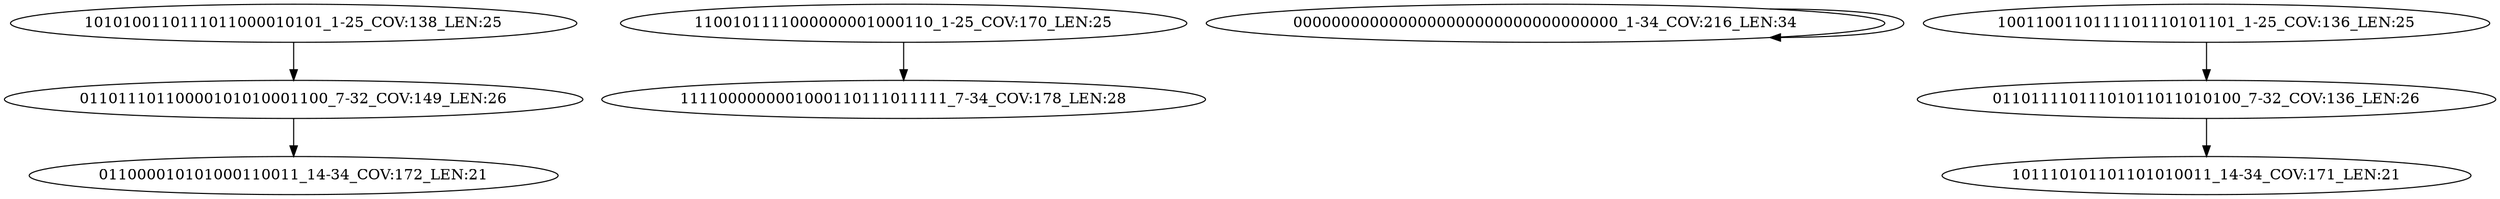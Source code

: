 digraph G {
    "01101110110000101010001100_7-32_COV:149_LEN:26" -> "011000010101000110011_14-34_COV:172_LEN:21";
    "1100101111000000001000110_1-25_COV:170_LEN:25" -> "1111000000001000110111011111_7-34_COV:178_LEN:28";
    "0000000000000000000000000000000000_1-34_COV:216_LEN:34" -> "0000000000000000000000000000000000_1-34_COV:216_LEN:34";
    "01101111011101011011010100_7-32_COV:136_LEN:26" -> "101110101101101010011_14-34_COV:171_LEN:21";
    "1010100110111011000010101_1-25_COV:138_LEN:25" -> "01101110110000101010001100_7-32_COV:149_LEN:26";
    "1001100110111101110101101_1-25_COV:136_LEN:25" -> "01101111011101011011010100_7-32_COV:136_LEN:26";
}
